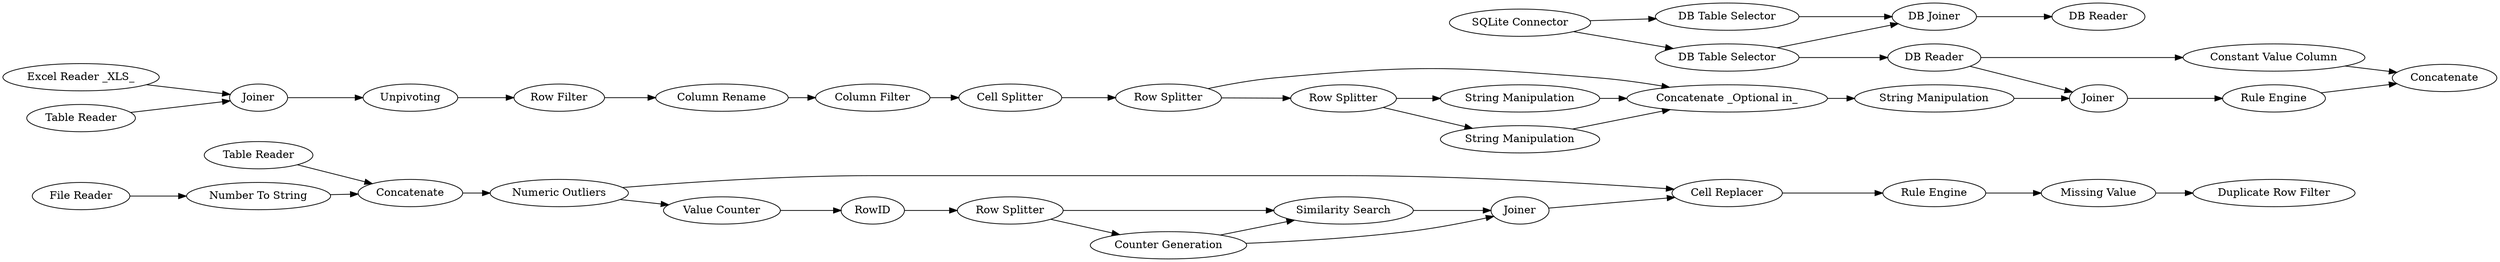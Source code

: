 digraph {
	"-5943420964967612680_300" [label="Number To String"]
	"-723950105631488444_221" [label="Column Filter"]
	"-1326012462206638292_162" [label="Row Splitter"]
	"-1147083140795614686_232" [label="Rule Engine"]
	"2941469700570134074_307" [label="Row Splitter"]
	"2941469700570134074_187" [label="Similarity Search"]
	"3883610422839878461_286" [label="Excel Reader _XLS_"]
	"-1147083140795614686_231" [label="Constant Value Column"]
	"2941469700570134074_176" [label="Cell Replacer"]
	"2941469700570134074_192" [label=Joiner]
	"-1326012462206638292_161" [label="Cell Splitter"]
	"1492290282510246651_283" [label="DB Reader"]
	"2941469700570134074_269" [label="Numeric Outliers"]
	"-723950105631488444_195" [label="Column Rename"]
	"-1326012462206638292_167" [label="String Manipulation"]
	"-723950105631488444_219" [label=Unpivoting]
	"1492290282510246651_278" [label="SQLite Connector"]
	"-5943420964967612680_284" [label="File Reader"]
	"1492290282510246651_280" [label="DB Table Selector"]
	"2941469700570134074_309" [label="Counter Generation"]
	"-1326012462206638292_168" [label="String Manipulation"]
	"3883610422839878461_287" [label=Joiner]
	"-1326012462206638292_166" [label="Concatenate _Optional in_"]
	"-723950105631488444_220" [label="Row Filter"]
	"-1326012462206638292_165" [label="String Manipulation"]
	"-1147083140795614686_295" [label=Joiner]
	"-5943420964967612680_289" [label=Concatenate]
	"2941469700570134074_291" [label="Value Counter"]
	"1492290282510246651_281" [label="DB Joiner"]
	"-1326012462206638292_163" [label="Row Splitter"]
	"-1147083140795614686_296" [label=Concatenate]
	"2941469700570134074_276" [label="Missing Value"]
	"2941469700570134074_301" [label="Rule Engine"]
	"-5943420964967612680_288" [label="Table Reader"]
	"2941469700570134074_299" [label="Duplicate Row Filter"]
	"1492290282510246651_279" [label="DB Table Selector"]
	"3883610422839878461_285" [label="Table Reader"]
	"2941469700570134074_293" [label=RowID]
	"1492290282510246651_282" [label="DB Reader"]
	"-1147083140795614686_232" -> "-1147083140795614686_296"
	"2941469700570134074_269" -> "2941469700570134074_291"
	"2941469700570134074_187" -> "2941469700570134074_192"
	"1492290282510246651_281" -> "1492290282510246651_282"
	"-5943420964967612680_300" -> "-5943420964967612680_289"
	"-1326012462206638292_161" -> "-1326012462206638292_162"
	"2941469700570134074_192" -> "2941469700570134074_176"
	"-1326012462206638292_165" -> "-1326012462206638292_166"
	"-1326012462206638292_168" -> "-1147083140795614686_295"
	"1492290282510246651_283" -> "-1147083140795614686_295"
	"-1326012462206638292_163" -> "-1326012462206638292_167"
	"-1147083140795614686_295" -> "-1147083140795614686_232"
	"2941469700570134074_276" -> "2941469700570134074_299"
	"2941469700570134074_307" -> "2941469700570134074_309"
	"-1147083140795614686_231" -> "-1147083140795614686_296"
	"2941469700570134074_307" -> "2941469700570134074_187"
	"2941469700570134074_291" -> "2941469700570134074_293"
	"-723950105631488444_220" -> "-723950105631488444_195"
	"1492290282510246651_283" -> "-1147083140795614686_231"
	"2941469700570134074_309" -> "2941469700570134074_187"
	"2941469700570134074_301" -> "2941469700570134074_276"
	"1492290282510246651_278" -> "1492290282510246651_279"
	"-1326012462206638292_163" -> "-1326012462206638292_165"
	"-723950105631488444_221" -> "-1326012462206638292_161"
	"-5943420964967612680_289" -> "2941469700570134074_269"
	"-723950105631488444_195" -> "-723950105631488444_221"
	"-1326012462206638292_166" -> "-1326012462206638292_168"
	"-723950105631488444_219" -> "-723950105631488444_220"
	"3883610422839878461_285" -> "3883610422839878461_287"
	"2941469700570134074_293" -> "2941469700570134074_307"
	"1492290282510246651_278" -> "1492290282510246651_280"
	"-1326012462206638292_162" -> "-1326012462206638292_163"
	"3883610422839878461_287" -> "-723950105631488444_219"
	"-5943420964967612680_284" -> "-5943420964967612680_300"
	"-5943420964967612680_288" -> "-5943420964967612680_289"
	"3883610422839878461_286" -> "3883610422839878461_287"
	"1492290282510246651_279" -> "1492290282510246651_283"
	"2941469700570134074_176" -> "2941469700570134074_301"
	"1492290282510246651_279" -> "1492290282510246651_281"
	"2941469700570134074_309" -> "2941469700570134074_192"
	"-1326012462206638292_162" -> "-1326012462206638292_166"
	"-1326012462206638292_167" -> "-1326012462206638292_166"
	"2941469700570134074_269" -> "2941469700570134074_176"
	"1492290282510246651_280" -> "1492290282510246651_281"
	rankdir=LR
}
